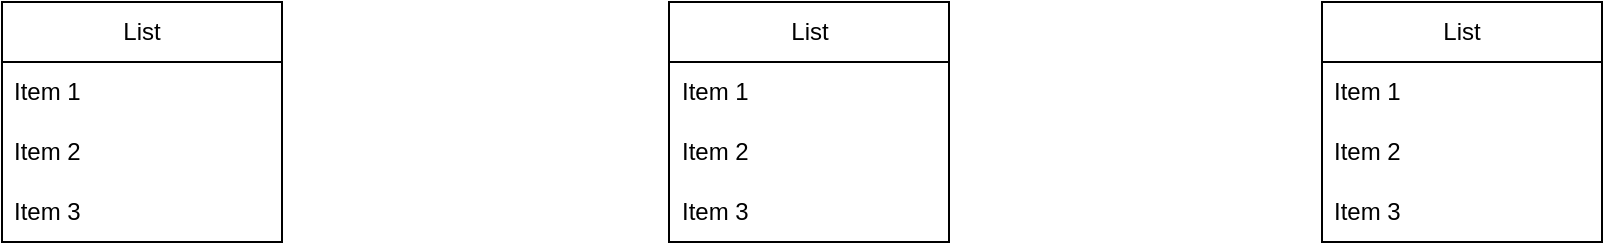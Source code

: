 <mxfile version="21.2.3" type="github">
  <diagram name="Página-1" id="F0hu4vnTS8iwGIbh8dB1">
    <mxGraphModel dx="1434" dy="789" grid="1" gridSize="10" guides="1" tooltips="1" connect="1" arrows="1" fold="1" page="1" pageScale="1" pageWidth="827" pageHeight="1169" math="0" shadow="0">
      <root>
        <mxCell id="0" />
        <mxCell id="1" parent="0" />
        <mxCell id="VwDxgLhmie3zVl7TnQdF-1" value="List" style="swimlane;fontStyle=0;childLayout=stackLayout;horizontal=1;startSize=30;horizontalStack=0;resizeParent=1;resizeParentMax=0;resizeLast=0;collapsible=1;marginBottom=0;whiteSpace=wrap;html=1;" vertex="1" parent="1">
          <mxGeometry x="10" y="40" width="140" height="120" as="geometry" />
        </mxCell>
        <mxCell id="VwDxgLhmie3zVl7TnQdF-2" value="Item 1" style="text;strokeColor=none;fillColor=none;align=left;verticalAlign=middle;spacingLeft=4;spacingRight=4;overflow=hidden;points=[[0,0.5],[1,0.5]];portConstraint=eastwest;rotatable=0;whiteSpace=wrap;html=1;" vertex="1" parent="VwDxgLhmie3zVl7TnQdF-1">
          <mxGeometry y="30" width="140" height="30" as="geometry" />
        </mxCell>
        <mxCell id="VwDxgLhmie3zVl7TnQdF-3" value="Item 2" style="text;strokeColor=none;fillColor=none;align=left;verticalAlign=middle;spacingLeft=4;spacingRight=4;overflow=hidden;points=[[0,0.5],[1,0.5]];portConstraint=eastwest;rotatable=0;whiteSpace=wrap;html=1;" vertex="1" parent="VwDxgLhmie3zVl7TnQdF-1">
          <mxGeometry y="60" width="140" height="30" as="geometry" />
        </mxCell>
        <mxCell id="VwDxgLhmie3zVl7TnQdF-4" value="Item 3" style="text;strokeColor=none;fillColor=none;align=left;verticalAlign=middle;spacingLeft=4;spacingRight=4;overflow=hidden;points=[[0,0.5],[1,0.5]];portConstraint=eastwest;rotatable=0;whiteSpace=wrap;html=1;" vertex="1" parent="VwDxgLhmie3zVl7TnQdF-1">
          <mxGeometry y="90" width="140" height="30" as="geometry" />
        </mxCell>
        <mxCell id="VwDxgLhmie3zVl7TnQdF-5" value="List" style="swimlane;fontStyle=0;childLayout=stackLayout;horizontal=1;startSize=30;horizontalStack=0;resizeParent=1;resizeParentMax=0;resizeLast=0;collapsible=1;marginBottom=0;whiteSpace=wrap;html=1;" vertex="1" parent="1">
          <mxGeometry x="343.5" y="40" width="140" height="120" as="geometry" />
        </mxCell>
        <mxCell id="VwDxgLhmie3zVl7TnQdF-6" value="Item 1" style="text;strokeColor=none;fillColor=none;align=left;verticalAlign=middle;spacingLeft=4;spacingRight=4;overflow=hidden;points=[[0,0.5],[1,0.5]];portConstraint=eastwest;rotatable=0;whiteSpace=wrap;html=1;" vertex="1" parent="VwDxgLhmie3zVl7TnQdF-5">
          <mxGeometry y="30" width="140" height="30" as="geometry" />
        </mxCell>
        <mxCell id="VwDxgLhmie3zVl7TnQdF-7" value="Item 2" style="text;strokeColor=none;fillColor=none;align=left;verticalAlign=middle;spacingLeft=4;spacingRight=4;overflow=hidden;points=[[0,0.5],[1,0.5]];portConstraint=eastwest;rotatable=0;whiteSpace=wrap;html=1;" vertex="1" parent="VwDxgLhmie3zVl7TnQdF-5">
          <mxGeometry y="60" width="140" height="30" as="geometry" />
        </mxCell>
        <mxCell id="VwDxgLhmie3zVl7TnQdF-8" value="Item 3" style="text;strokeColor=none;fillColor=none;align=left;verticalAlign=middle;spacingLeft=4;spacingRight=4;overflow=hidden;points=[[0,0.5],[1,0.5]];portConstraint=eastwest;rotatable=0;whiteSpace=wrap;html=1;" vertex="1" parent="VwDxgLhmie3zVl7TnQdF-5">
          <mxGeometry y="90" width="140" height="30" as="geometry" />
        </mxCell>
        <mxCell id="VwDxgLhmie3zVl7TnQdF-9" value="List" style="swimlane;fontStyle=0;childLayout=stackLayout;horizontal=1;startSize=30;horizontalStack=0;resizeParent=1;resizeParentMax=0;resizeLast=0;collapsible=1;marginBottom=0;whiteSpace=wrap;html=1;" vertex="1" parent="1">
          <mxGeometry x="670" y="40" width="140" height="120" as="geometry" />
        </mxCell>
        <mxCell id="VwDxgLhmie3zVl7TnQdF-10" value="Item 1" style="text;strokeColor=none;fillColor=none;align=left;verticalAlign=middle;spacingLeft=4;spacingRight=4;overflow=hidden;points=[[0,0.5],[1,0.5]];portConstraint=eastwest;rotatable=0;whiteSpace=wrap;html=1;" vertex="1" parent="VwDxgLhmie3zVl7TnQdF-9">
          <mxGeometry y="30" width="140" height="30" as="geometry" />
        </mxCell>
        <mxCell id="VwDxgLhmie3zVl7TnQdF-11" value="Item 2" style="text;strokeColor=none;fillColor=none;align=left;verticalAlign=middle;spacingLeft=4;spacingRight=4;overflow=hidden;points=[[0,0.5],[1,0.5]];portConstraint=eastwest;rotatable=0;whiteSpace=wrap;html=1;" vertex="1" parent="VwDxgLhmie3zVl7TnQdF-9">
          <mxGeometry y="60" width="140" height="30" as="geometry" />
        </mxCell>
        <mxCell id="VwDxgLhmie3zVl7TnQdF-12" value="Item 3" style="text;strokeColor=none;fillColor=none;align=left;verticalAlign=middle;spacingLeft=4;spacingRight=4;overflow=hidden;points=[[0,0.5],[1,0.5]];portConstraint=eastwest;rotatable=0;whiteSpace=wrap;html=1;" vertex="1" parent="VwDxgLhmie3zVl7TnQdF-9">
          <mxGeometry y="90" width="140" height="30" as="geometry" />
        </mxCell>
      </root>
    </mxGraphModel>
  </diagram>
</mxfile>
